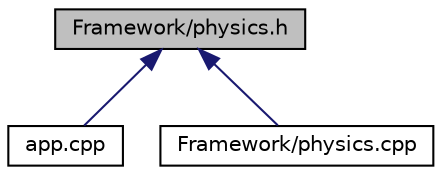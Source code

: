 digraph "Framework/physics.h"
{
  edge [fontname="Helvetica",fontsize="10",labelfontname="Helvetica",labelfontsize="10"];
  node [fontname="Helvetica",fontsize="10",shape=record];
  Node1 [label="Framework/physics.h",height=0.2,width=0.4,color="black", fillcolor="grey75", style="filled", fontcolor="black"];
  Node1 -> Node2 [dir="back",color="midnightblue",fontsize="10",style="solid"];
  Node2 [label="app.cpp",height=0.2,width=0.4,color="black", fillcolor="white", style="filled",URL="$app_8cpp.html"];
  Node1 -> Node3 [dir="back",color="midnightblue",fontsize="10",style="solid"];
  Node3 [label="Framework/physics.cpp",height=0.2,width=0.4,color="black", fillcolor="white", style="filled",URL="$physics_8cpp.html"];
}
